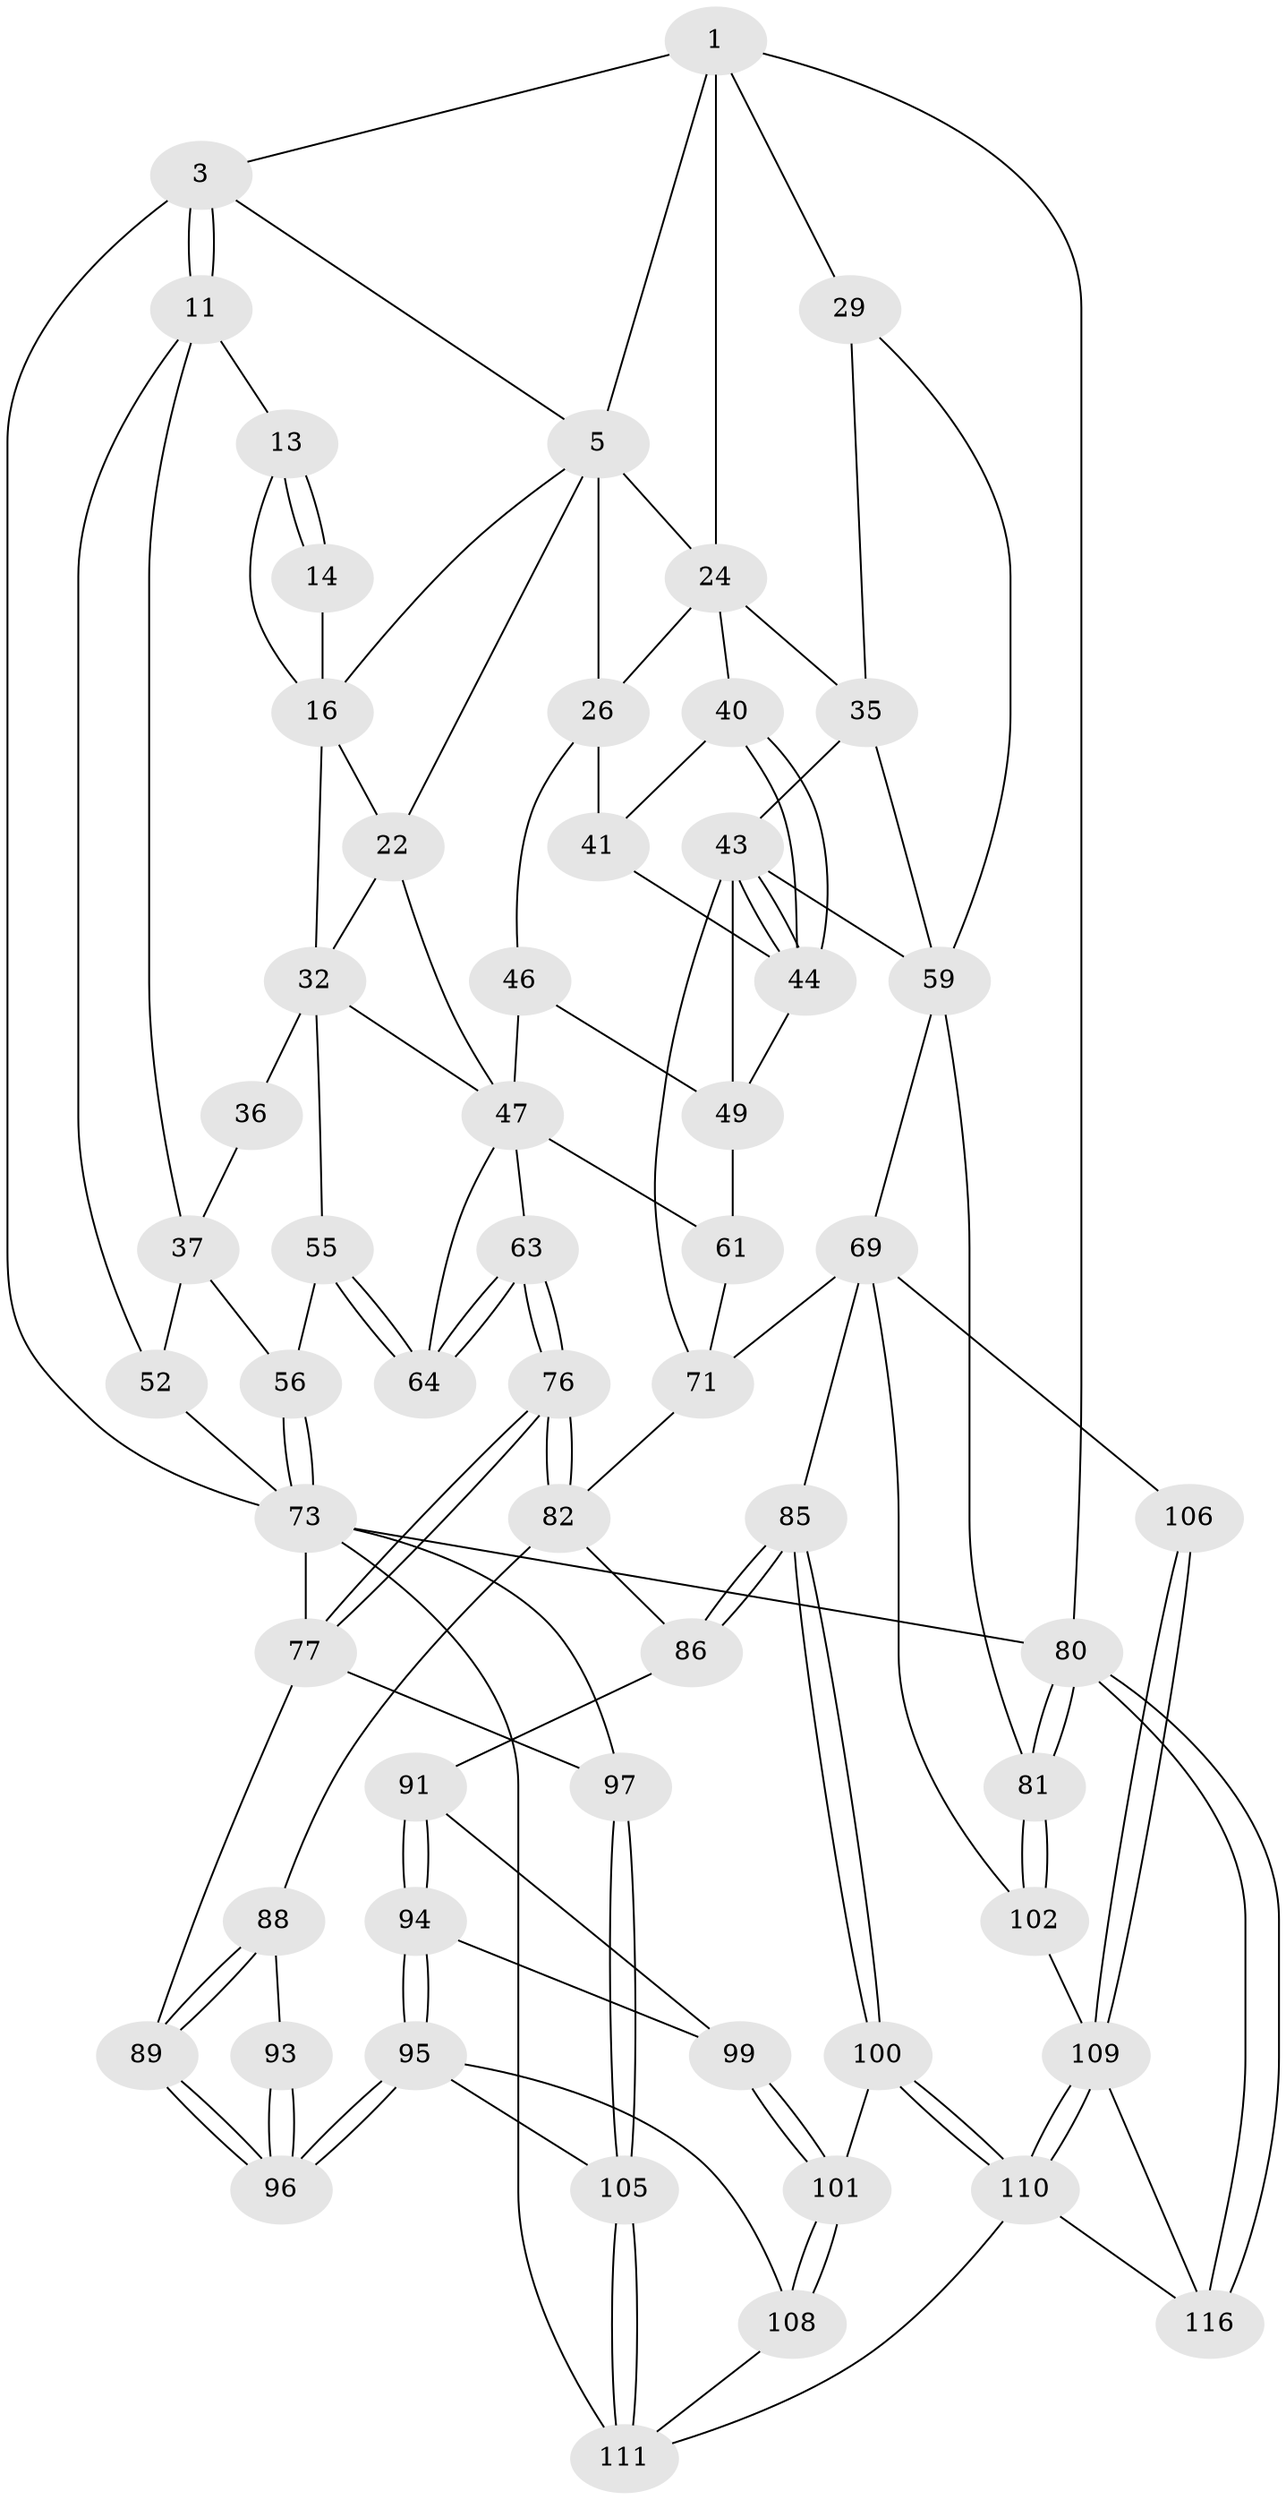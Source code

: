// original degree distribution, {3: 0.04310344827586207, 6: 0.20689655172413793, 4: 0.1724137931034483, 5: 0.5775862068965517}
// Generated by graph-tools (version 1.1) at 2025/17/03/09/25 04:17:10]
// undirected, 58 vertices, 133 edges
graph export_dot {
graph [start="1"]
  node [color=gray90,style=filled];
  1 [pos="+1+0",super="+2+9"];
  3 [pos="+0+0",super="+4"];
  5 [pos="+0.48377855913638995+0",super="+15+6"];
  11 [pos="+0+0",super="+12"];
  13 [pos="+0.12896477721556054+0.10323313309032014"];
  14 [pos="+0.20648220785006083+0"];
  16 [pos="+0.22457950246673122+0.012667758043866254",super="+17"];
  22 [pos="+0.4213747327589532+0.20243550209654573",super="+23+31"];
  24 [pos="+0.7274109428113668+0.18796518844193294",super="+28+25"];
  26 [pos="+0.6455975831955207+0.1913948824602238",super="+38"];
  29 [pos="+1+0",super="+30"];
  32 [pos="+0.2589322140511275+0.2716051307479166",super="+54+33"];
  35 [pos="+0.8302588940006015+0.29498456939853274",super="+42"];
  36 [pos="+0.09202201277692869+0.2733092039678937"];
  37 [pos="+0.08515808746394252+0.27270259361763505",super="+51"];
  40 [pos="+0.6735869976534873+0.2944496263291885"];
  41 [pos="+0.6184630519708738+0.361073758898788"];
  43 [pos="+0.8232697240803803+0.3486123423163938",super="+65"];
  44 [pos="+0.7852336355740513+0.3522523752240687",super="+48"];
  46 [pos="+0.4654440469372645+0.36130068605385585"];
  47 [pos="+0.3797427350499349+0.3870160828508085",super="+57"];
  49 [pos="+0.6087560686410575+0.4066735207959876",super="+50"];
  52 [pos="+0+0.4358537624912638"];
  55 [pos="+0.20507630631501653+0.4303436633350869"];
  56 [pos="+0.19383654000806033+0.4333903695421228"];
  59 [pos="+1+0.3155726155578377",super="+72+60"];
  61 [pos="+0.5512227206077609+0.5011022097504884"];
  63 [pos="+0.34117013265229784+0.5785161276645131"];
  64 [pos="+0.312348011755173+0.5319435557867966"];
  69 [pos="+0.8975364126567037+0.68230984156521",super="+70+103"];
  71 [pos="+0.7220663237897282+0.6484890680449578",super="+79"];
  73 [pos="+0.0516403262507441+0.6602780229087958",super="+74"];
  76 [pos="+0.35695943429693744+0.629931358257177"];
  77 [pos="+0.3177905008996237+0.6779275006010796",super="+78+90"];
  80 [pos="+1+1"];
  81 [pos="+1+0.9106241258324902"];
  82 [pos="+0.4215095914127675+0.6165431706195195",super="+87"];
  85 [pos="+0.6491658715682943+0.7556689518976799"];
  86 [pos="+0.5605488478956034+0.7584962521047856"];
  88 [pos="+0.4439655698843649+0.7601383185598225"];
  89 [pos="+0.3862002531211366+0.756385428749798"];
  91 [pos="+0.47156961066098174+0.770407630114949",super="+92"];
  93 [pos="+0.47011218139876193+0.7702822844300858"];
  94 [pos="+0.48452054949027457+0.840254845461596"];
  95 [pos="+0.4522268781096681+0.8522184292781879",super="+104"];
  96 [pos="+0.4517672470827324+0.8514158164745711"];
  97 [pos="+0.3024802207142587+0.8800061385227309",super="+98"];
  99 [pos="+0.4855357846397595+0.8399596297586481"];
  100 [pos="+0.6173660593193423+0.8924888784639757"];
  101 [pos="+0.580669861496458+0.9028896502471935"];
  102 [pos="+0.92300187210254+0.9016944644095366"];
  105 [pos="+0.3278914063290038+0.9239398023924648"];
  106 [pos="+0.7830739577987978+0.8939388188055452"];
  108 [pos="+0.4977351040201361+0.96599994358998"];
  109 [pos="+0.7284851986056154+0.9977245718323383",super="+113"];
  110 [pos="+0.7093071971045957+1",super="+114"];
  111 [pos="+0.2505866890591027+1",super="+112+115"];
  116 [pos="+0.9273597741161108+1"];
  1 -- 80;
  1 -- 3;
  1 -- 29 [weight=2];
  1 -- 5 [weight=2];
  1 -- 24;
  3 -- 11;
  3 -- 11;
  3 -- 5;
  3 -- 73;
  5 -- 16;
  5 -- 22 [weight=2];
  5 -- 24;
  5 -- 26 [weight=2];
  11 -- 52;
  11 -- 13;
  11 -- 37;
  13 -- 14;
  13 -- 14;
  13 -- 16;
  14 -- 16;
  16 -- 22;
  16 -- 32;
  22 -- 32;
  22 -- 47;
  24 -- 35;
  24 -- 40;
  24 -- 26;
  26 -- 41;
  26 -- 46;
  29 -- 59;
  29 -- 35;
  32 -- 55;
  32 -- 47;
  32 -- 36;
  35 -- 43;
  35 -- 59;
  36 -- 37 [weight=2];
  37 -- 56;
  37 -- 52;
  40 -- 41;
  40 -- 44;
  40 -- 44;
  41 -- 44;
  43 -- 44;
  43 -- 44;
  43 -- 49;
  43 -- 71;
  43 -- 59;
  44 -- 49;
  46 -- 47;
  46 -- 49;
  47 -- 64;
  47 -- 63;
  47 -- 61;
  49 -- 61;
  52 -- 73;
  55 -- 56;
  55 -- 64;
  55 -- 64;
  56 -- 73;
  56 -- 73;
  59 -- 81;
  59 -- 69;
  61 -- 71;
  63 -- 64;
  63 -- 64;
  63 -- 76;
  63 -- 76;
  69 -- 106 [weight=2];
  69 -- 85;
  69 -- 71;
  69 -- 102;
  71 -- 82;
  73 -- 77;
  73 -- 80;
  73 -- 97;
  73 -- 111 [weight=2];
  76 -- 77;
  76 -- 77;
  76 -- 82;
  76 -- 82;
  77 -- 89;
  77 -- 97 [weight=2];
  80 -- 81;
  80 -- 81;
  80 -- 116;
  80 -- 116;
  81 -- 102;
  81 -- 102;
  82 -- 88;
  82 -- 86;
  85 -- 86;
  85 -- 86;
  85 -- 100;
  85 -- 100;
  86 -- 91;
  88 -- 89;
  88 -- 89;
  88 -- 93;
  89 -- 96;
  89 -- 96;
  91 -- 94;
  91 -- 94;
  91 -- 99;
  93 -- 96;
  93 -- 96;
  94 -- 95;
  94 -- 95;
  94 -- 99;
  95 -- 96;
  95 -- 96;
  95 -- 105;
  95 -- 108;
  97 -- 105;
  97 -- 105;
  99 -- 101;
  99 -- 101;
  100 -- 101;
  100 -- 110;
  100 -- 110;
  101 -- 108;
  101 -- 108;
  102 -- 109;
  105 -- 111;
  105 -- 111;
  106 -- 109;
  106 -- 109;
  108 -- 111;
  109 -- 110;
  109 -- 110;
  109 -- 116;
  110 -- 116;
  110 -- 111;
}
